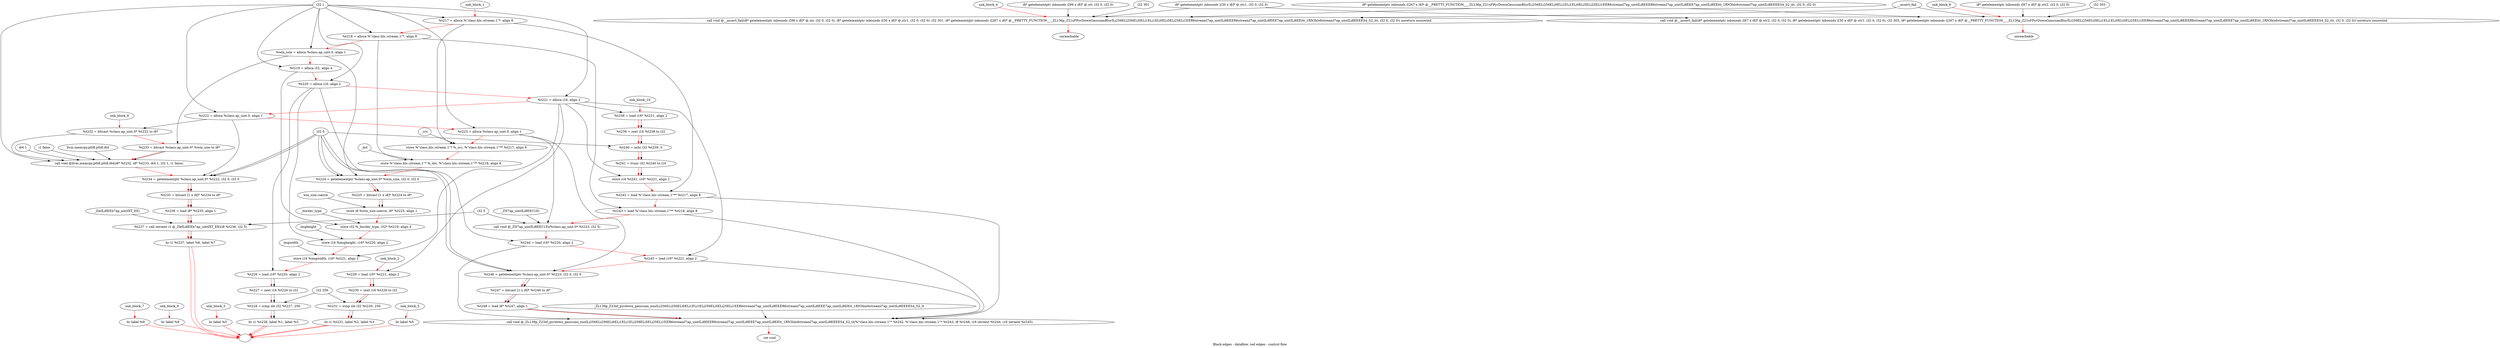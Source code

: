 digraph G {
compound=true
label="Black edges - dataflow, red edges - control flow"
"t217" [label="  %t217 = alloca %\"class.hls::stream.1\"*, align 8"]
"t218" [label="  %t218 = alloca %\"class.hls::stream.1\"*, align 8"]
"win_size" [label="  %win_size = alloca %class.ap_uint.0, align 1"]
"t219" [label="  %t219 = alloca i32, align 4"]
"t220" [label="  %t220 = alloca i16, align 2"]
"t221" [label="  %t221 = alloca i16, align 2"]
"t222" [label="  %t222 = alloca %class.ap_uint.0, align 1"]
"t223" [label="  %t223 = alloca %class.ap_uint.0, align 1"]
"_1" [label="  store %\"class.hls::stream.1\"* %_src, %\"class.hls::stream.1\"** %t217, align 8"]
"_2" [label="  store %\"class.hls::stream.1\"* %_dst, %\"class.hls::stream.1\"** %t218, align 8"]
"t224" [label="  %t224 = getelementptr %class.ap_uint.0* %win_size, i32 0, i32 0"]
"t225" [label="  %t225 = bitcast [1 x i8]* %t224 to i8*"]
"_3" [label="  store i8 %win_size.coerce, i8* %t225, align 1"]
"_4" [label="  store i32 %_border_type, i32* %t219, align 4"]
"_5" [label="  store i16 %imgheight, i16* %t220, align 2"]
"_6" [label="  store i16 %imgwidth, i16* %t221, align 2"]
"t226" [label="  %t226 = load i16* %t220, align 2"]
"t227" [label="  %t227 = zext i16 %t226 to i32"]
"t228" [label="  %t228 = icmp sle i32 %t227, 256"]
"_7" [label="  br i1 %t228, label %1, label %3"]
"unk_block_1" -> "t217"[color=red]
"i32 1" -> "t217"
"t217" -> "t218"[color=red weight=2]
"i32 1" -> "t218"
"t218" -> "win_size"[color=red weight=2]
"i32 1" -> "win_size"
"win_size" -> "t219"[color=red weight=2]
"i32 1" -> "t219"
"t219" -> "t220"[color=red weight=2]
"i32 1" -> "t220"
"t220" -> "t221"[color=red weight=2]
"i32 1" -> "t221"
"t221" -> "t222"[color=red weight=2]
"i32 1" -> "t222"
"t222" -> "t223"[color=red weight=2]
"i32 1" -> "t223"
"t223" -> "_1"[color=red weight=2]
"_src" -> "_1"
"t217" -> "_1"
"_1" -> "_2"[color=red weight=2]
"_dst" -> "_2"
"t218" -> "_2"
"_2" -> "t224"[color=red weight=2]
"win_size" -> "t224"
"i32 0" -> "t224"
"i32 0" -> "t224"
"t224" -> "t225"[color=red weight=2]
"t224" -> "t225"
"t225" -> "_3"[color=red weight=2]
"win_size.coerce" -> "_3"
"t225" -> "_3"
"_3" -> "_4"[color=red weight=2]
"_border_type" -> "_4"
"t219" -> "_4"
"_4" -> "_5"[color=red weight=2]
"imgheight" -> "_5"
"t220" -> "_5"
"_5" -> "_6"[color=red weight=2]
"imgwidth" -> "_6"
"t221" -> "_6"
"_6" -> "t226"[color=red weight=2]
"t220" -> "t226"
"t226" -> "t227"[color=red weight=2]
"t226" -> "t227"
"t227" -> "t228"[color=red weight=2]
"t227" -> "t228"
"i32 256" -> "t228"
"t228" -> "_7"[color=red weight=2]
"t228" -> "_7"
"_7" -> ""[color=red]
"_7" -> ""[color=red]

"t229" [label="  %t229 = load i16* %t221, align 2"]
"t230" [label="  %t230 = zext i16 %t229 to i32"]
"t231" [label="  %t231 = icmp sle i32 %t230, 256"]
"_8" [label="  br i1 %t231, label %2, label %3"]
"unk_block_2" -> "t229"[color=red]
"t221" -> "t229"
"t229" -> "t230"[color=red weight=2]
"t229" -> "t230"
"t230" -> "t231"[color=red weight=2]
"t230" -> "t231"
"i32 256" -> "t231"
"t231" -> "_8"[color=red weight=2]
"t231" -> "_8"
"_8" -> ""[color=red]
"_8" -> ""[color=red]

"_9" [label="  br label %5"]
"unk_block_3" -> "_9"[color=red]
"_9" -> ""[color=red]

"_10" [label="  call void @__assert_fail(i8* getelementptr inbounds ([99 x i8]* @.str, i32 0, i32 0), i8* getelementptr inbounds ([30 x i8]* @.str1, i32 0, i32 0), i32 301, i8* getelementptr inbounds ([267 x i8]* @__PRETTY_FUNCTION__._ZL136p_Z21xFPyrDownGaussianBlurILi256ELi256ELi0ELi1ELi1ELi0ELi5ELi25ELi1EER6streamI7ap_uintILi8EEER6streamI7ap_uintILi8EEE7ap_uintILi8EEitt_1RN3hls6streamI7ap_uintILi8EEEES4_S2_itt, i32 0, i32 0)) noreturn nounwind"]
"_11" [label="  unreachable"]
"unk_block_4" -> "_10"[color=red]
"i8* getelementptr inbounds ([99 x i8]* @.str, i32 0, i32 0)" -> "_10"
"i8* getelementptr inbounds ([30 x i8]* @.str1, i32 0, i32 0)" -> "_10"
"i32 301" -> "_10"
"i8* getelementptr inbounds ([267 x i8]* @__PRETTY_FUNCTION__._ZL136p_Z21xFPyrDownGaussianBlurILi256ELi256ELi0ELi1ELi1ELi0ELi5ELi25ELi1EER6streamI7ap_uintILi8EEER6streamI7ap_uintILi8EEE7ap_uintILi8EEitt_1RN3hls6streamI7ap_uintILi8EEEES4_S2_itt, i32 0, i32 0)" -> "_10"
"__assert_fail" -> "_10"
"_10" -> "_11"[color=red weight=2]

"_12" [label="  br label %5"]
"unk_block_5" -> "_12"[color=red]
"_12" -> ""[color=red]

"t232" [label="  %t232 = bitcast %class.ap_uint.0* %t222 to i8*"]
"t233" [label="  %t233 = bitcast %class.ap_uint.0* %win_size to i8*"]
"_13" [label="  call void @llvm.memcpy.p0i8.p0i8.i64(i8* %t232, i8* %t233, i64 1, i32 1, i1 false)"]
"t234" [label="  %t234 = getelementptr %class.ap_uint.0* %t222, i32 0, i32 0"]
"t235" [label="  %t235 = bitcast [1 x i8]* %t234 to i8*"]
"t236" [label="  %t236 = load i8* %t235, align 1"]
"t237" [label="  %t237 = call zeroext i1 @_ZleILi8EEb7ap_uintIXT_EEi(i8 %t236, i32 5)"]
"_14" [label="  br i1 %t237, label %6, label %7"]
"unk_block_6" -> "t232"[color=red]
"t222" -> "t232"
"t232" -> "t233"[color=red weight=2]
"win_size" -> "t233"
"t233" -> "_13"[color=red weight=2]
"t232" -> "_13"
"t233" -> "_13"
"i64 1" -> "_13"
"i32 1" -> "_13"
"i1 false" -> "_13"
"llvm.memcpy.p0i8.p0i8.i64" -> "_13"
"_13" -> "t234"[color=red weight=2]
"t222" -> "t234"
"i32 0" -> "t234"
"i32 0" -> "t234"
"t234" -> "t235"[color=red weight=2]
"t234" -> "t235"
"t235" -> "t236"[color=red weight=2]
"t235" -> "t236"
"t236" -> "t237"[color=red weight=2]
"t236" -> "t237"
"i32 5" -> "t237"
"_ZleILi8EEb7ap_uintIXT_EEi" -> "t237"
"t237" -> "_14"[color=red weight=2]
"t237" -> "_14"
"_14" -> ""[color=red]
"_14" -> ""[color=red]

"_15" [label="  br label %9"]
"unk_block_7" -> "_15"[color=red]
"_15" -> ""[color=red]

"_16" [label="  call void @__assert_fail(i8* getelementptr inbounds ([67 x i8]* @.str2, i32 0, i32 0), i8* getelementptr inbounds ([30 x i8]* @.str1, i32 0, i32 0), i32 303, i8* getelementptr inbounds ([267 x i8]* @__PRETTY_FUNCTION__._ZL136p_Z21xFPyrDownGaussianBlurILi256ELi256ELi0ELi1ELi1ELi0ELi5ELi25ELi1EER6streamI7ap_uintILi8EEER6streamI7ap_uintILi8EEE7ap_uintILi8EEitt_1RN3hls6streamI7ap_uintILi8EEEES4_S2_itt, i32 0, i32 0)) noreturn nounwind"]
"_17" [label="  unreachable"]
"unk_block_8" -> "_16"[color=red]
"i8* getelementptr inbounds ([67 x i8]* @.str2, i32 0, i32 0)" -> "_16"
"i8* getelementptr inbounds ([30 x i8]* @.str1, i32 0, i32 0)" -> "_16"
"i32 303" -> "_16"
"i8* getelementptr inbounds ([267 x i8]* @__PRETTY_FUNCTION__._ZL136p_Z21xFPyrDownGaussianBlurILi256ELi256ELi0ELi1ELi1ELi0ELi5ELi25ELi1EER6streamI7ap_uintILi8EEER6streamI7ap_uintILi8EEE7ap_uintILi8EEitt_1RN3hls6streamI7ap_uintILi8EEEES4_S2_itt, i32 0, i32 0)" -> "_16"
"__assert_fail" -> "_16"
"_16" -> "_17"[color=red weight=2]

"_18" [label="  br label %9"]
"unk_block_9" -> "_18"[color=red]
"_18" -> ""[color=red]

"t238" [label="  %t238 = load i16* %t221, align 2"]
"t239" [label="  %t239 = zext i16 %t238 to i32"]
"t240" [label="  %t240 = ashr i32 %t239, 0"]
"t241" [label="  %t241 = trunc i32 %t240 to i16"]
"_19" [label="  store i16 %t241, i16* %t221, align 2"]
"t242" [label="  %t242 = load %\"class.hls::stream.1\"** %t217, align 8"]
"t243" [label="  %t243 = load %\"class.hls::stream.1\"** %t218, align 8"]
"_20" [label="  call void @_ZN7ap_uintILi8EEC1Ei(%class.ap_uint.0* %t223, i32 5)"]
"t244" [label="  %t244 = load i16* %t220, align 2"]
"t245" [label="  %t245 = load i16* %t221, align 2"]
"t246" [label="  %t246 = getelementptr %class.ap_uint.0* %t223, i32 0, i32 0"]
"t247" [label="  %t247 = bitcast [1 x i8]* %t246 to i8*"]
"t248" [label="  %t248 = load i8* %t247, align 1"]
"_21" [label="  call void @_ZL139p_Z23xf_pyrdown_gaussian_nxnILi256ELi256ELi0ELi1ELi1ELi258ELi5ELi25ELi1EER6streamI7ap_uintILi8EEER6streamI7ap_uintILi8EEE7ap_uintILi8EEtt_1RN3hls6streamI7ap_uintILi8EEEES4_S2_tt(%\"class.hls::stream.1\"* %t242, %\"class.hls::stream.1\"* %t243, i8 %t248, i16 zeroext %t244, i16 zeroext %t245)"]
"_22" [label="  ret void"]
"unk_block_10" -> "t238"[color=red]
"t221" -> "t238"
"t238" -> "t239"[color=red weight=2]
"t238" -> "t239"
"t239" -> "t240"[color=red weight=2]
"t239" -> "t240"
"i32 0" -> "t240"
"t240" -> "t241"[color=red weight=2]
"t240" -> "t241"
"t241" -> "_19"[color=red weight=2]
"t241" -> "_19"
"t221" -> "_19"
"_19" -> "t242"[color=red weight=2]
"t217" -> "t242"
"t242" -> "t243"[color=red weight=2]
"t218" -> "t243"
"t243" -> "_20"[color=red weight=2]
"t223" -> "_20"
"i32 5" -> "_20"
"_ZN7ap_uintILi8EEC1Ei" -> "_20"
"_20" -> "t244"[color=red weight=2]
"t220" -> "t244"
"t244" -> "t245"[color=red weight=2]
"t221" -> "t245"
"t245" -> "t246"[color=red weight=2]
"t223" -> "t246"
"i32 0" -> "t246"
"i32 0" -> "t246"
"t246" -> "t247"[color=red weight=2]
"t246" -> "t247"
"t247" -> "t248"[color=red weight=2]
"t247" -> "t248"
"t248" -> "_21"[color=red weight=2]
"t242" -> "_21"
"t243" -> "_21"
"t248" -> "_21"
"t244" -> "_21"
"t245" -> "_21"
"_ZL139p_Z23xf_pyrdown_gaussian_nxnILi256ELi256ELi0ELi1ELi1ELi258ELi5ELi25ELi1EER6streamI7ap_uintILi8EEER6streamI7ap_uintILi8EEE7ap_uintILi8EEtt_1RN3hls6streamI7ap_uintILi8EEEES4_S2_tt" -> "_21"
"_21" -> "_22"[color=red weight=2]

}
